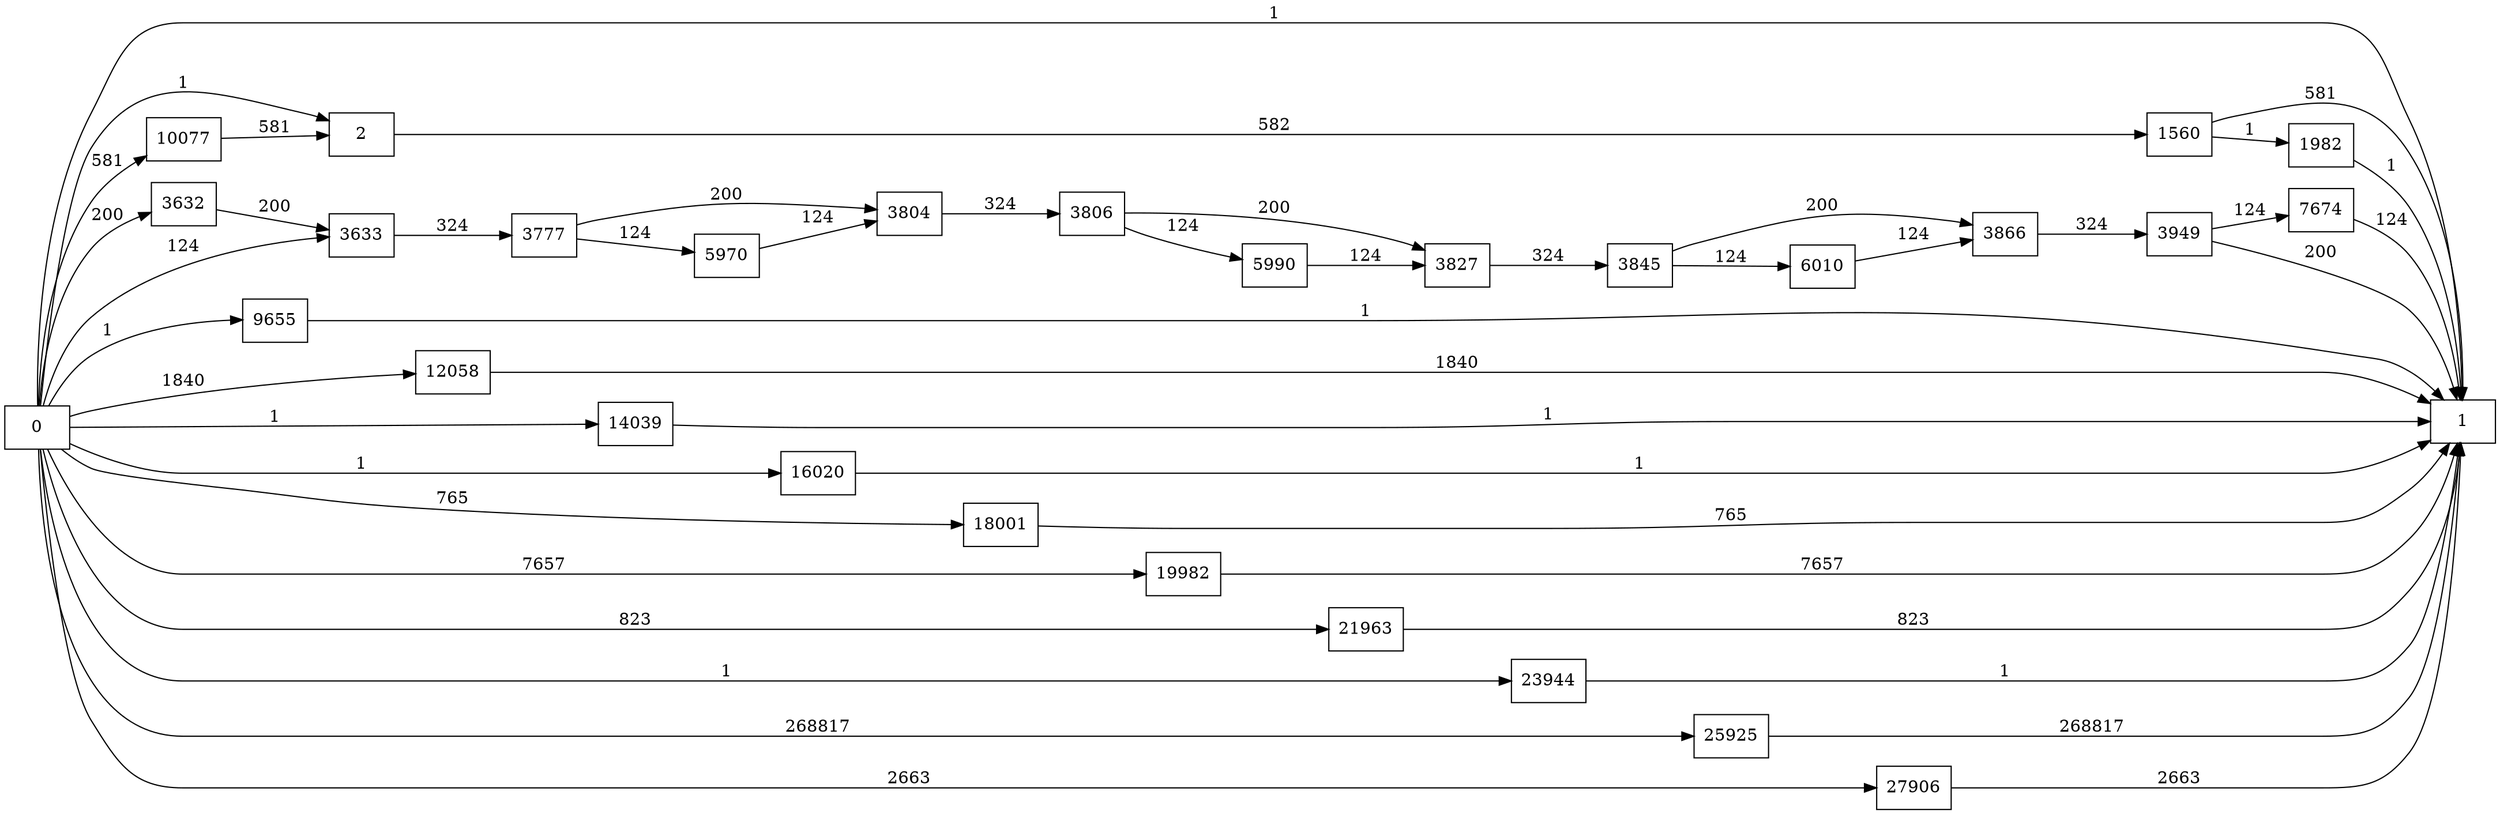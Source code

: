 digraph {
	graph [rankdir=LR]
	node [shape=rectangle]
	2 -> 1560 [label=582]
	1560 -> 1 [label=581]
	1560 -> 1982 [label=1]
	1982 -> 1 [label=1]
	3632 -> 3633 [label=200]
	3633 -> 3777 [label=324]
	3777 -> 3804 [label=200]
	3777 -> 5970 [label=124]
	3804 -> 3806 [label=324]
	3806 -> 3827 [label=200]
	3806 -> 5990 [label=124]
	3827 -> 3845 [label=324]
	3845 -> 3866 [label=200]
	3845 -> 6010 [label=124]
	3866 -> 3949 [label=324]
	3949 -> 1 [label=200]
	3949 -> 7674 [label=124]
	5970 -> 3804 [label=124]
	5990 -> 3827 [label=124]
	6010 -> 3866 [label=124]
	7674 -> 1 [label=124]
	9655 -> 1 [label=1]
	10077 -> 2 [label=581]
	12058 -> 1 [label=1840]
	14039 -> 1 [label=1]
	16020 -> 1 [label=1]
	18001 -> 1 [label=765]
	19982 -> 1 [label=7657]
	21963 -> 1 [label=823]
	23944 -> 1 [label=1]
	25925 -> 1 [label=268817]
	27906 -> 1 [label=2663]
	0 -> 2 [label=1]
	0 -> 3633 [label=124]
	0 -> 3632 [label=200]
	0 -> 1 [label=1]
	0 -> 9655 [label=1]
	0 -> 10077 [label=581]
	0 -> 12058 [label=1840]
	0 -> 14039 [label=1]
	0 -> 16020 [label=1]
	0 -> 18001 [label=765]
	0 -> 19982 [label=7657]
	0 -> 21963 [label=823]
	0 -> 23944 [label=1]
	0 -> 25925 [label=268817]
	0 -> 27906 [label=2663]
}

